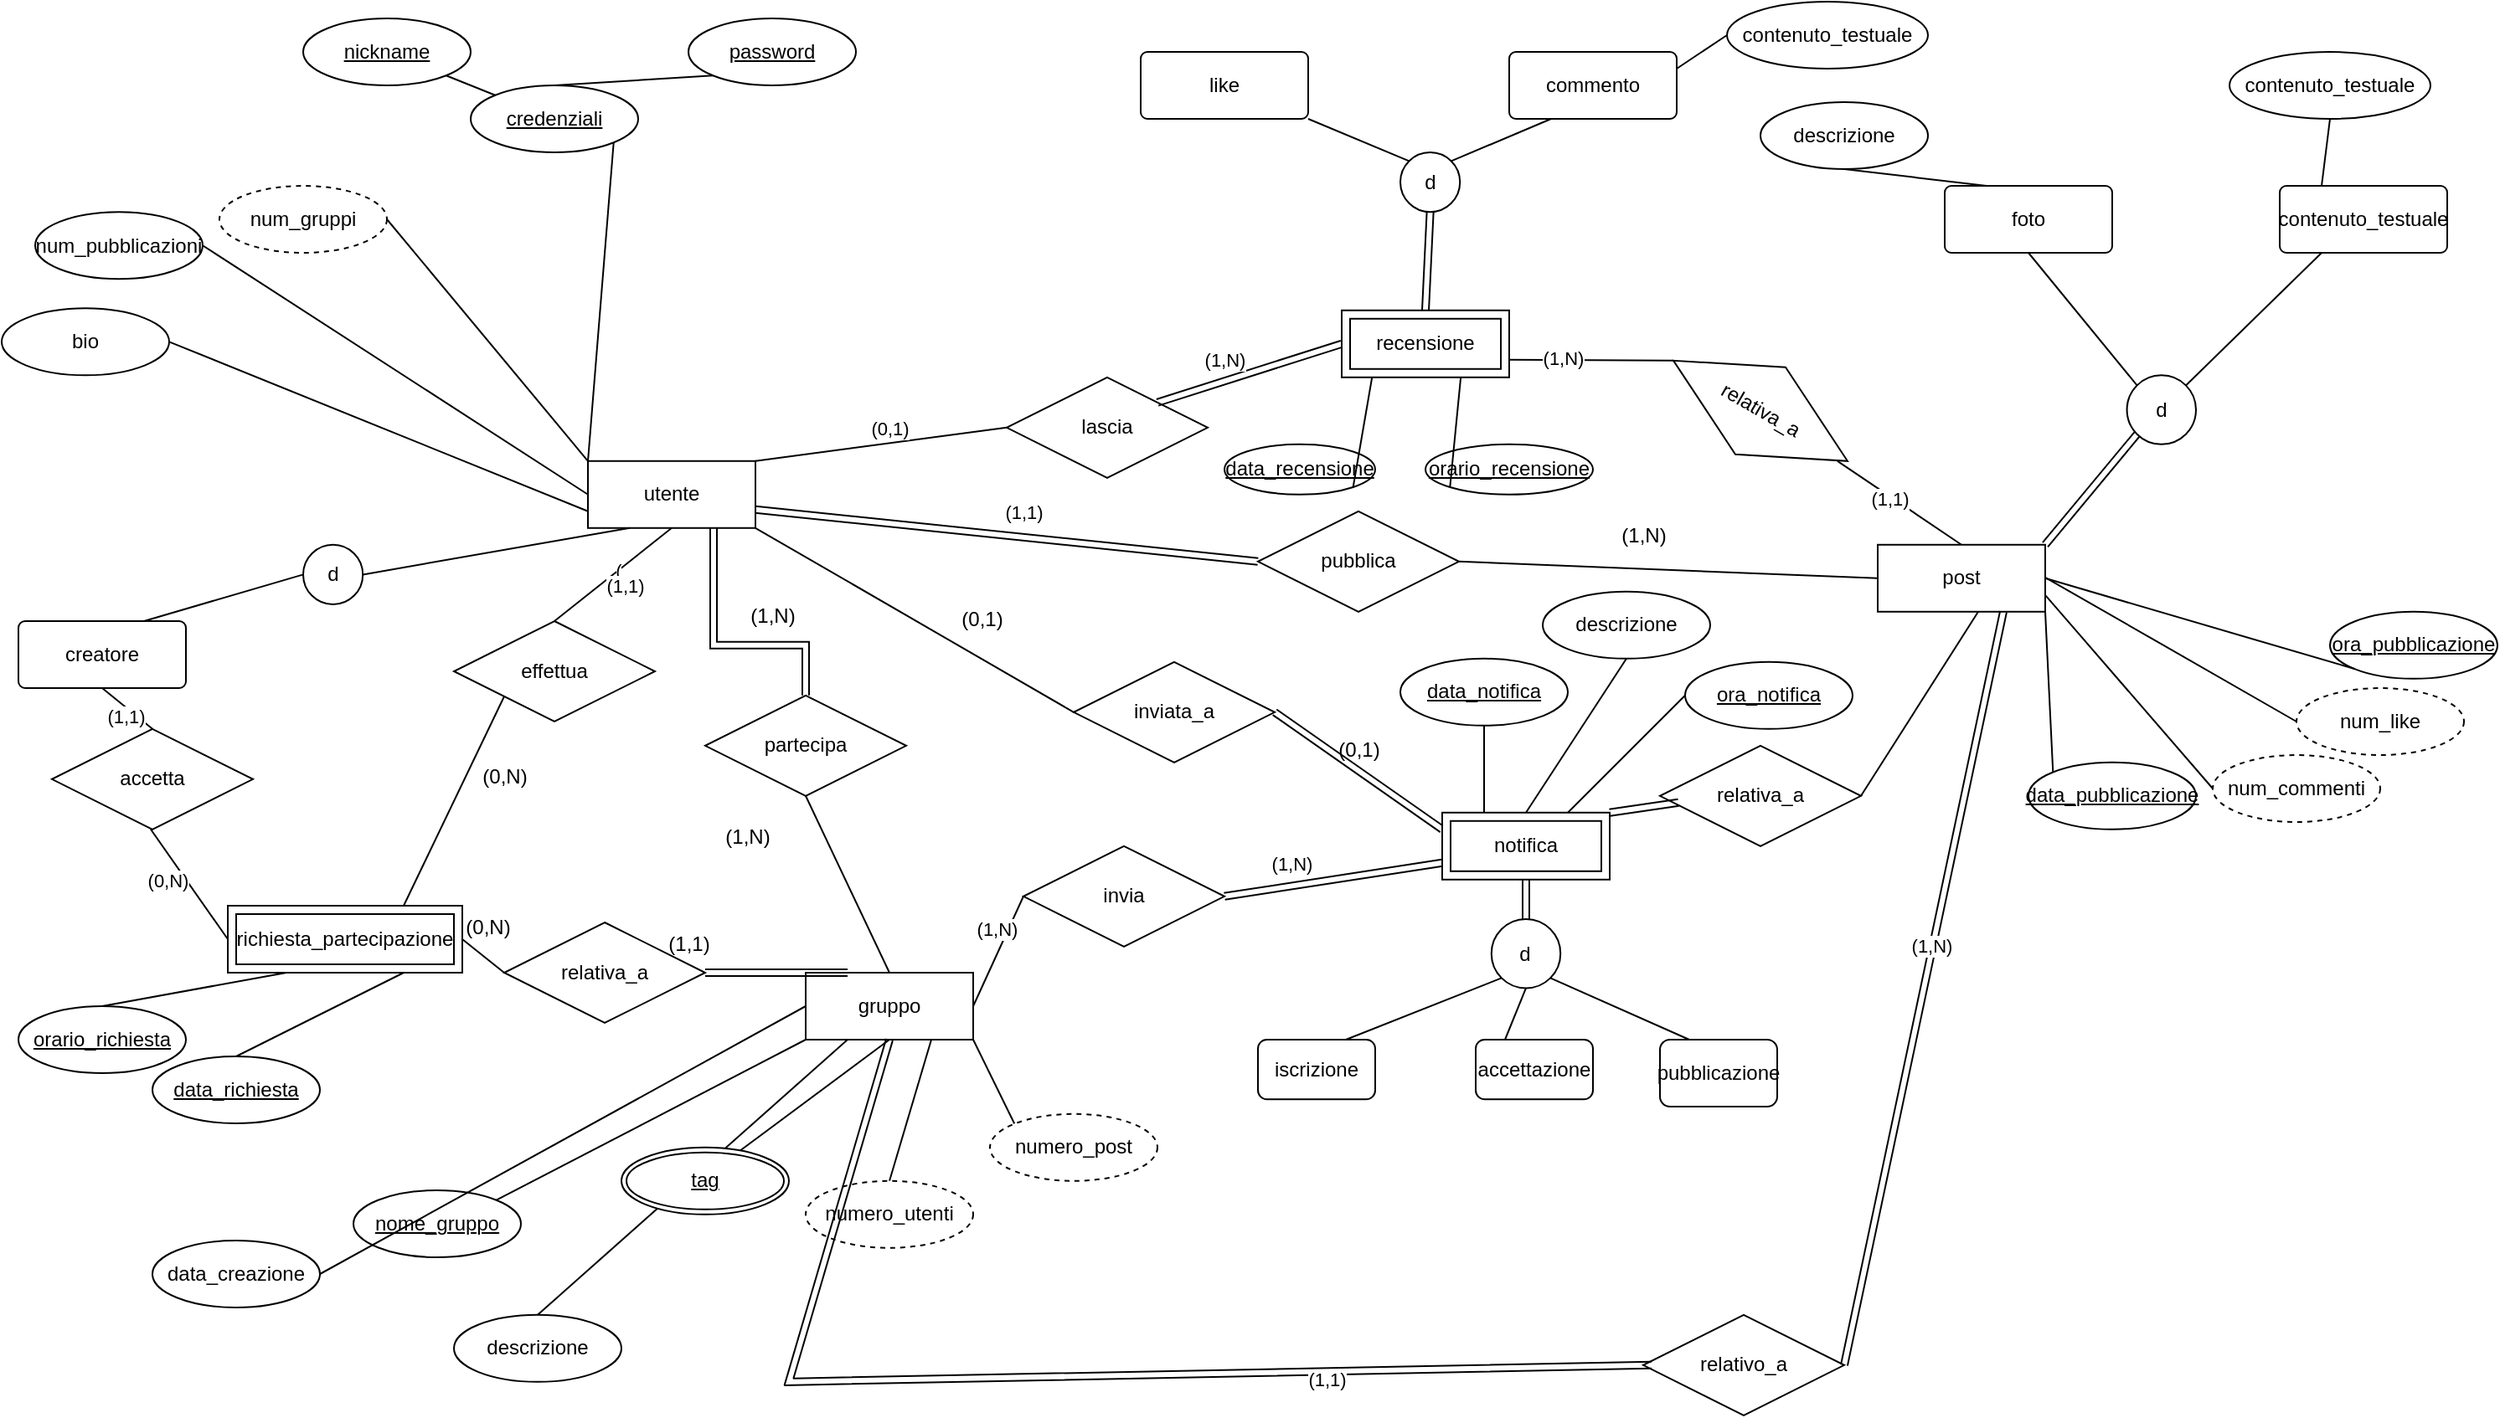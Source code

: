 <mxfile version="22.1.16" type="device">
  <diagram id="R2lEEEUBdFMjLlhIrx00" name="Page-1">
    <mxGraphModel dx="862" dy="506" grid="1" gridSize="10" guides="1" tooltips="1" connect="1" arrows="1" fold="1" page="1" pageScale="1" pageWidth="850" pageHeight="1100" math="0" shadow="0" extFonts="Permanent Marker^https://fonts.googleapis.com/css?family=Permanent+Marker">
      <root>
        <mxCell id="0" />
        <mxCell id="1" parent="0" />
        <mxCell id="KayYWZ8XLClYaG1VSIAU-1" value="utente" style="whiteSpace=wrap;html=1;align=center;" parent="1" vertex="1">
          <mxGeometry x="560" y="294.39" width="100" height="40" as="geometry" />
        </mxCell>
        <mxCell id="KayYWZ8XLClYaG1VSIAU-3" value="gruppo" style="whiteSpace=wrap;html=1;align=center;" parent="1" vertex="1">
          <mxGeometry x="690" y="600" width="100" height="40" as="geometry" />
        </mxCell>
        <mxCell id="KayYWZ8XLClYaG1VSIAU-7" value="&lt;u&gt;password&lt;/u&gt;" style="ellipse;whiteSpace=wrap;html=1;align=center;" parent="1" vertex="1">
          <mxGeometry x="620" y="30" width="100" height="40" as="geometry" />
        </mxCell>
        <mxCell id="KayYWZ8XLClYaG1VSIAU-8" value="credenziali" style="ellipse;whiteSpace=wrap;html=1;align=center;fontStyle=4;" parent="1" vertex="1">
          <mxGeometry x="490" y="70.0" width="100" height="40" as="geometry" />
        </mxCell>
        <mxCell id="KayYWZ8XLClYaG1VSIAU-9" value="&lt;u&gt;nickname&lt;/u&gt;" style="ellipse;whiteSpace=wrap;html=1;align=center;" parent="1" vertex="1">
          <mxGeometry x="390" y="30" width="100" height="40" as="geometry" />
        </mxCell>
        <mxCell id="KayYWZ8XLClYaG1VSIAU-10" value="bio" style="ellipse;whiteSpace=wrap;html=1;align=center;" parent="1" vertex="1">
          <mxGeometry x="210" y="203.17" width="100" height="40" as="geometry" />
        </mxCell>
        <mxCell id="KayYWZ8XLClYaG1VSIAU-11" value="num_pubblicazioni" style="ellipse;whiteSpace=wrap;html=1;align=center;" parent="1" vertex="1">
          <mxGeometry x="230" y="145.61" width="100" height="40" as="geometry" />
        </mxCell>
        <mxCell id="KayYWZ8XLClYaG1VSIAU-17" value="" style="endArrow=none;html=1;rounded=0;entryX=0;entryY=0.75;entryDx=0;entryDy=0;exitX=1;exitY=0.5;exitDx=0;exitDy=0;" parent="1" source="KayYWZ8XLClYaG1VSIAU-10" target="KayYWZ8XLClYaG1VSIAU-1" edge="1">
          <mxGeometry relative="1" as="geometry">
            <mxPoint x="440" y="354.39" as="sourcePoint" />
            <mxPoint x="600" y="354.39" as="targetPoint" />
          </mxGeometry>
        </mxCell>
        <mxCell id="KayYWZ8XLClYaG1VSIAU-18" value="" style="endArrow=none;html=1;rounded=0;entryX=0;entryY=0.5;entryDx=0;entryDy=0;exitX=1;exitY=0.5;exitDx=0;exitDy=0;" parent="1" source="KayYWZ8XLClYaG1VSIAU-11" target="KayYWZ8XLClYaG1VSIAU-1" edge="1">
          <mxGeometry relative="1" as="geometry">
            <mxPoint x="450" y="323.39" as="sourcePoint" />
            <mxPoint x="590" y="323.39" as="targetPoint" />
          </mxGeometry>
        </mxCell>
        <mxCell id="KayYWZ8XLClYaG1VSIAU-20" value="" style="endArrow=none;html=1;rounded=0;entryX=0;entryY=0;entryDx=0;entryDy=0;exitX=1;exitY=1;exitDx=0;exitDy=0;" parent="1" source="KayYWZ8XLClYaG1VSIAU-8" target="KayYWZ8XLClYaG1VSIAU-1" edge="1">
          <mxGeometry relative="1" as="geometry">
            <mxPoint x="560" y="244.39" as="sourcePoint" />
            <mxPoint x="720" y="244.39" as="targetPoint" />
          </mxGeometry>
        </mxCell>
        <mxCell id="KayYWZ8XLClYaG1VSIAU-21" value="" style="endArrow=none;html=1;rounded=0;exitX=1;exitY=1;exitDx=0;exitDy=0;entryX=0;entryY=0;entryDx=0;entryDy=0;" parent="1" source="KayYWZ8XLClYaG1VSIAU-9" target="KayYWZ8XLClYaG1VSIAU-8" edge="1">
          <mxGeometry relative="1" as="geometry">
            <mxPoint x="330" y="238.78" as="sourcePoint" />
            <mxPoint x="420" y="268.78" as="targetPoint" />
          </mxGeometry>
        </mxCell>
        <mxCell id="KayYWZ8XLClYaG1VSIAU-22" value="" style="endArrow=none;html=1;rounded=0;entryX=0;entryY=1;entryDx=0;entryDy=0;exitX=0.5;exitY=0;exitDx=0;exitDy=0;" parent="1" source="KayYWZ8XLClYaG1VSIAU-8" target="KayYWZ8XLClYaG1VSIAU-7" edge="1">
          <mxGeometry relative="1" as="geometry">
            <mxPoint x="450" y="268.78" as="sourcePoint" />
            <mxPoint x="404.645" y="232.922" as="targetPoint" />
          </mxGeometry>
        </mxCell>
        <mxCell id="KayYWZ8XLClYaG1VSIAU-23" value="num_gruppi" style="ellipse;whiteSpace=wrap;html=1;align=center;dashed=1;" parent="1" vertex="1">
          <mxGeometry x="340" y="130.0" width="100" height="40" as="geometry" />
        </mxCell>
        <mxCell id="KayYWZ8XLClYaG1VSIAU-24" value="" style="endArrow=none;html=1;rounded=0;entryX=0;entryY=0;entryDx=0;entryDy=0;exitX=1;exitY=0.5;exitDx=0;exitDy=0;" parent="1" source="KayYWZ8XLClYaG1VSIAU-23" target="KayYWZ8XLClYaG1VSIAU-1" edge="1">
          <mxGeometry relative="1" as="geometry">
            <mxPoint x="380" y="294.39" as="sourcePoint" />
            <mxPoint x="540" y="294.39" as="targetPoint" />
          </mxGeometry>
        </mxCell>
        <mxCell id="KayYWZ8XLClYaG1VSIAU-28" style="edgeStyle=orthogonalEdgeStyle;shape=link;rounded=0;orthogonalLoop=1;jettySize=auto;html=1;exitX=0.5;exitY=0;exitDx=0;exitDy=0;entryX=0.75;entryY=1;entryDx=0;entryDy=0;" parent="1" source="KayYWZ8XLClYaG1VSIAU-25" target="KayYWZ8XLClYaG1VSIAU-1" edge="1">
          <mxGeometry relative="1" as="geometry">
            <Array as="points">
              <mxPoint x="635" y="404.39" />
            </Array>
          </mxGeometry>
        </mxCell>
        <mxCell id="KayYWZ8XLClYaG1VSIAU-25" value="partecipa" style="shape=rhombus;perimeter=rhombusPerimeter;whiteSpace=wrap;html=1;align=center;" parent="1" vertex="1">
          <mxGeometry x="630" y="434.39" width="120" height="60" as="geometry" />
        </mxCell>
        <mxCell id="KayYWZ8XLClYaG1VSIAU-27" value="" style="endArrow=none;html=1;rounded=0;exitX=0.5;exitY=0;exitDx=0;exitDy=0;entryX=0.5;entryY=1;entryDx=0;entryDy=0;" parent="1" source="KayYWZ8XLClYaG1VSIAU-3" target="KayYWZ8XLClYaG1VSIAU-25" edge="1">
          <mxGeometry relative="1" as="geometry">
            <mxPoint x="675" y="373.89" as="sourcePoint" />
            <mxPoint x="835" y="373.89" as="targetPoint" />
          </mxGeometry>
        </mxCell>
        <mxCell id="KayYWZ8XLClYaG1VSIAU-34" value="lascia" style="shape=rhombus;perimeter=rhombusPerimeter;whiteSpace=wrap;html=1;align=center;" parent="1" vertex="1">
          <mxGeometry x="810" y="244.39" width="120" height="60" as="geometry" />
        </mxCell>
        <mxCell id="KayYWZ8XLClYaG1VSIAU-35" value="" style="endArrow=none;html=1;rounded=0;shape=link;entryX=0;entryY=0.75;entryDx=0;entryDy=0;exitX=1;exitY=0;exitDx=0;exitDy=0;" parent="1" source="KayYWZ8XLClYaG1VSIAU-34" edge="1">
          <mxGeometry relative="1" as="geometry">
            <mxPoint x="870" y="223.89" as="sourcePoint" />
            <mxPoint x="1010" y="224.39" as="targetPoint" />
          </mxGeometry>
        </mxCell>
        <mxCell id="KayYWZ8XLClYaG1VSIAU-129" value="(1,N)" style="edgeLabel;html=1;align=center;verticalAlign=middle;resizable=0;points=[];" parent="KayYWZ8XLClYaG1VSIAU-35" vertex="1" connectable="0">
          <mxGeometry x="-0.058" y="3" relative="1" as="geometry">
            <mxPoint x="-11" y="-6" as="offset" />
          </mxGeometry>
        </mxCell>
        <mxCell id="KayYWZ8XLClYaG1VSIAU-36" value="" style="endArrow=none;html=1;rounded=0;exitX=1;exitY=0;exitDx=0;exitDy=0;entryX=0;entryY=0.5;entryDx=0;entryDy=0;" parent="1" source="KayYWZ8XLClYaG1VSIAU-1" target="KayYWZ8XLClYaG1VSIAU-34" edge="1">
          <mxGeometry relative="1" as="geometry">
            <mxPoint x="640" y="263.89" as="sourcePoint" />
            <mxPoint x="800" y="263.89" as="targetPoint" />
          </mxGeometry>
        </mxCell>
        <mxCell id="KayYWZ8XLClYaG1VSIAU-128" value="(0,1)" style="edgeLabel;html=1;align=center;verticalAlign=middle;resizable=0;points=[];" parent="KayYWZ8XLClYaG1VSIAU-36" vertex="1" connectable="0">
          <mxGeometry x="0.051" y="7" relative="1" as="geometry">
            <mxPoint x="2" y="-2" as="offset" />
          </mxGeometry>
        </mxCell>
        <mxCell id="KayYWZ8XLClYaG1VSIAU-37" style="edgeStyle=orthogonalEdgeStyle;shape=link;rounded=0;orthogonalLoop=1;jettySize=auto;html=1;exitX=0.5;exitY=1;exitDx=0;exitDy=0;" parent="1" edge="1">
          <mxGeometry relative="1" as="geometry">
            <mxPoint x="1430" y="374.39" as="sourcePoint" />
            <mxPoint x="1430" y="374.39" as="targetPoint" />
          </mxGeometry>
        </mxCell>
        <mxCell id="KayYWZ8XLClYaG1VSIAU-38" value="&lt;u&gt;data_recensione&lt;/u&gt;" style="ellipse;whiteSpace=wrap;html=1;align=center;" parent="1" vertex="1">
          <mxGeometry x="940" y="284.39" width="90" height="30" as="geometry" />
        </mxCell>
        <mxCell id="KayYWZ8XLClYaG1VSIAU-39" value="&lt;u&gt;orario_recensione&lt;/u&gt;" style="ellipse;whiteSpace=wrap;html=1;align=center;" parent="1" vertex="1">
          <mxGeometry x="1060" y="284.39" width="100" height="30" as="geometry" />
        </mxCell>
        <mxCell id="KayYWZ8XLClYaG1VSIAU-40" value="" style="endArrow=none;html=1;rounded=0;exitX=1;exitY=1;exitDx=0;exitDy=0;entryX=0.25;entryY=0;entryDx=0;entryDy=0;" parent="1" source="KayYWZ8XLClYaG1VSIAU-38" target="KayYWZ8XLClYaG1VSIAU-48" edge="1">
          <mxGeometry relative="1" as="geometry">
            <mxPoint x="996.82" y="169.997" as="sourcePoint" />
            <mxPoint x="1035" y="194.39" as="targetPoint" />
          </mxGeometry>
        </mxCell>
        <mxCell id="KayYWZ8XLClYaG1VSIAU-41" value="" style="endArrow=none;html=1;rounded=0;entryX=0;entryY=1;entryDx=0;entryDy=0;exitX=0.75;exitY=0;exitDx=0;exitDy=0;" parent="1" source="KayYWZ8XLClYaG1VSIAU-48" target="KayYWZ8XLClYaG1VSIAU-39" edge="1">
          <mxGeometry relative="1" as="geometry">
            <mxPoint x="1060" y="194.39" as="sourcePoint" />
            <mxPoint x="1094.645" y="169.997" as="targetPoint" />
          </mxGeometry>
        </mxCell>
        <mxCell id="KayYWZ8XLClYaG1VSIAU-43" value="relativa_a" style="shape=rhombus;perimeter=rhombusPerimeter;whiteSpace=wrap;html=1;align=center;rotation=30;" parent="1" vertex="1">
          <mxGeometry x="1200" y="234.39" width="120" height="60" as="geometry" />
        </mxCell>
        <mxCell id="KayYWZ8XLClYaG1VSIAU-46" value="" style="endArrow=none;html=1;rounded=0;entryX=0;entryY=0.5;entryDx=0;entryDy=0;" parent="1" target="KayYWZ8XLClYaG1VSIAU-43" edge="1">
          <mxGeometry relative="1" as="geometry">
            <mxPoint x="1110" y="233.89" as="sourcePoint" />
            <mxPoint x="1270" y="233.89" as="targetPoint" />
          </mxGeometry>
        </mxCell>
        <mxCell id="KayYWZ8XLClYaG1VSIAU-130" value="(1,N)" style="edgeLabel;html=1;align=center;verticalAlign=middle;resizable=0;points=[];" parent="KayYWZ8XLClYaG1VSIAU-46" vertex="1" connectable="0">
          <mxGeometry x="-0.347" y="1" relative="1" as="geometry">
            <mxPoint as="offset" />
          </mxGeometry>
        </mxCell>
        <mxCell id="KayYWZ8XLClYaG1VSIAU-47" value="" style="endArrow=none;html=1;rounded=0;entryX=0;entryY=0.25;entryDx=0;entryDy=0;exitX=0.957;exitY=0.55;exitDx=0;exitDy=0;exitPerimeter=0;" parent="1" source="KayYWZ8XLClYaG1VSIAU-43" edge="1">
          <mxGeometry relative="1" as="geometry">
            <mxPoint x="1260" y="333.39" as="sourcePoint" />
            <mxPoint x="1380" y="344.39" as="targetPoint" />
          </mxGeometry>
        </mxCell>
        <mxCell id="KayYWZ8XLClYaG1VSIAU-131" value="(1,1)" style="edgeLabel;html=1;align=center;verticalAlign=middle;resizable=0;points=[];" parent="KayYWZ8XLClYaG1VSIAU-47" vertex="1" connectable="0">
          <mxGeometry x="-0.137" y="-2" relative="1" as="geometry">
            <mxPoint y="-1" as="offset" />
          </mxGeometry>
        </mxCell>
        <mxCell id="KayYWZ8XLClYaG1VSIAU-48" value="recensione" style="shape=ext;margin=3;double=1;whiteSpace=wrap;html=1;align=center;" parent="1" vertex="1">
          <mxGeometry x="1010" y="204.39" width="100" height="40" as="geometry" />
        </mxCell>
        <mxCell id="KayYWZ8XLClYaG1VSIAU-50" value="pubblica" style="shape=rhombus;perimeter=rhombusPerimeter;whiteSpace=wrap;html=1;align=center;" parent="1" vertex="1">
          <mxGeometry x="960" y="324.39" width="120" height="60" as="geometry" />
        </mxCell>
        <mxCell id="KayYWZ8XLClYaG1VSIAU-51" value="" style="endArrow=none;html=1;rounded=0;entryX=0;entryY=0.5;entryDx=0;entryDy=0;shape=link;" parent="1" target="KayYWZ8XLClYaG1VSIAU-50" edge="1">
          <mxGeometry relative="1" as="geometry">
            <mxPoint x="660" y="323.39" as="sourcePoint" />
            <mxPoint x="820" y="323.39" as="targetPoint" />
          </mxGeometry>
        </mxCell>
        <mxCell id="KayYWZ8XLClYaG1VSIAU-121" value="(1,1)" style="edgeLabel;html=1;align=center;verticalAlign=middle;resizable=0;points=[];" parent="KayYWZ8XLClYaG1VSIAU-51" vertex="1" connectable="0">
          <mxGeometry x="-0.034" y="1" relative="1" as="geometry">
            <mxPoint x="15" y="-13" as="offset" />
          </mxGeometry>
        </mxCell>
        <mxCell id="KayYWZ8XLClYaG1VSIAU-53" value="inviata_a" style="shape=rhombus;perimeter=rhombusPerimeter;whiteSpace=wrap;html=1;align=center;" parent="1" vertex="1">
          <mxGeometry x="850" y="414.39" width="120" height="60" as="geometry" />
        </mxCell>
        <mxCell id="KayYWZ8XLClYaG1VSIAU-54" value="" style="endArrow=none;html=1;rounded=0;entryX=0;entryY=0.25;entryDx=0;entryDy=0;exitX=1;exitY=0.5;exitDx=0;exitDy=0;shape=link;" parent="1" source="KayYWZ8XLClYaG1VSIAU-53" edge="1">
          <mxGeometry relative="1" as="geometry">
            <mxPoint x="960" y="443.89" as="sourcePoint" />
            <mxPoint x="1070" y="514.39" as="targetPoint" />
          </mxGeometry>
        </mxCell>
        <mxCell id="KayYWZ8XLClYaG1VSIAU-55" value="" style="endArrow=none;html=1;rounded=0;entryX=0;entryY=0.5;entryDx=0;entryDy=0;exitX=1;exitY=1;exitDx=0;exitDy=0;" parent="1" source="KayYWZ8XLClYaG1VSIAU-1" target="KayYWZ8XLClYaG1VSIAU-53" edge="1">
          <mxGeometry relative="1" as="geometry">
            <mxPoint x="715" y="383.39" as="sourcePoint" />
            <mxPoint x="875" y="383.39" as="targetPoint" />
          </mxGeometry>
        </mxCell>
        <mxCell id="KayYWZ8XLClYaG1VSIAU-56" value="invia" style="shape=rhombus;perimeter=rhombusPerimeter;whiteSpace=wrap;html=1;align=center;" parent="1" vertex="1">
          <mxGeometry x="820" y="524.39" width="120" height="60" as="geometry" />
        </mxCell>
        <mxCell id="KayYWZ8XLClYaG1VSIAU-57" value="" style="endArrow=none;html=1;rounded=0;entryX=0;entryY=0.5;entryDx=0;entryDy=0;exitX=1;exitY=0.5;exitDx=0;exitDy=0;" parent="1" source="KayYWZ8XLClYaG1VSIAU-3" target="KayYWZ8XLClYaG1VSIAU-56" edge="1">
          <mxGeometry relative="1" as="geometry">
            <mxPoint x="710" y="573.89" as="sourcePoint" />
            <mxPoint x="870" y="573.89" as="targetPoint" />
          </mxGeometry>
        </mxCell>
        <mxCell id="KayYWZ8XLClYaG1VSIAU-116" value="(1,N)" style="edgeLabel;html=1;align=center;verticalAlign=middle;resizable=0;points=[];" parent="KayYWZ8XLClYaG1VSIAU-57" vertex="1" connectable="0">
          <mxGeometry x="0.164" relative="1" as="geometry">
            <mxPoint x="-4" y="-8" as="offset" />
          </mxGeometry>
        </mxCell>
        <mxCell id="KayYWZ8XLClYaG1VSIAU-58" value="" style="endArrow=none;html=1;rounded=0;exitX=1;exitY=0.5;exitDx=0;exitDy=0;shape=link;" parent="1" source="KayYWZ8XLClYaG1VSIAU-56" edge="1">
          <mxGeometry relative="1" as="geometry">
            <mxPoint x="910" y="534.39" as="sourcePoint" />
            <mxPoint x="1070" y="534.39" as="targetPoint" />
          </mxGeometry>
        </mxCell>
        <mxCell id="KayYWZ8XLClYaG1VSIAU-117" value="(1,N)" style="edgeLabel;html=1;align=center;verticalAlign=middle;resizable=0;points=[];" parent="KayYWZ8XLClYaG1VSIAU-58" vertex="1" connectable="0">
          <mxGeometry x="-0.22" y="-2" relative="1" as="geometry">
            <mxPoint x="-11" y="-14" as="offset" />
          </mxGeometry>
        </mxCell>
        <mxCell id="KayYWZ8XLClYaG1VSIAU-60" value="relativa_a" style="shape=rhombus;perimeter=rhombusPerimeter;whiteSpace=wrap;html=1;align=center;" parent="1" vertex="1">
          <mxGeometry x="1200" y="464.39" width="120" height="60" as="geometry" />
        </mxCell>
        <mxCell id="KayYWZ8XLClYaG1VSIAU-61" value="" style="endArrow=none;html=1;rounded=0;entryX=0.092;entryY=0.567;entryDx=0;entryDy=0;exitX=1;exitY=0;exitDx=0;exitDy=0;shape=link;entryPerimeter=0;" parent="1" target="KayYWZ8XLClYaG1VSIAU-60" edge="1">
          <mxGeometry relative="1" as="geometry">
            <mxPoint x="1170" y="504.39" as="sourcePoint" />
            <mxPoint x="1400" y="544.39" as="targetPoint" />
          </mxGeometry>
        </mxCell>
        <mxCell id="KayYWZ8XLClYaG1VSIAU-62" value="" style="endArrow=none;html=1;rounded=0;entryX=1;entryY=0.5;entryDx=0;entryDy=0;exitX=0.5;exitY=1;exitDx=0;exitDy=0;" parent="1" target="KayYWZ8XLClYaG1VSIAU-60" edge="1">
          <mxGeometry relative="1" as="geometry">
            <mxPoint x="1390" y="384.39" as="sourcePoint" />
            <mxPoint x="1150" y="384.39" as="targetPoint" />
          </mxGeometry>
        </mxCell>
        <mxCell id="KayYWZ8XLClYaG1VSIAU-63" value="&lt;u&gt;nome_gruppo&lt;/u&gt;" style="ellipse;whiteSpace=wrap;html=1;align=center;" parent="1" vertex="1">
          <mxGeometry x="420" y="730" width="100" height="40" as="geometry" />
        </mxCell>
        <mxCell id="KayYWZ8XLClYaG1VSIAU-64" value="descrizione" style="ellipse;whiteSpace=wrap;html=1;align=center;" parent="1" vertex="1">
          <mxGeometry x="480" y="804.39" width="100" height="40" as="geometry" />
        </mxCell>
        <mxCell id="KayYWZ8XLClYaG1VSIAU-67" value="" style="endArrow=none;html=1;rounded=0;exitX=1;exitY=0;exitDx=0;exitDy=0;entryX=0;entryY=1;entryDx=0;entryDy=0;" parent="1" source="KayYWZ8XLClYaG1VSIAU-63" target="KayYWZ8XLClYaG1VSIAU-3" edge="1">
          <mxGeometry relative="1" as="geometry">
            <mxPoint x="460" y="604.39" as="sourcePoint" />
            <mxPoint x="620" y="604.39" as="targetPoint" />
          </mxGeometry>
        </mxCell>
        <mxCell id="KayYWZ8XLClYaG1VSIAU-68" value="" style="endArrow=none;html=1;rounded=0;entryX=0.25;entryY=1;entryDx=0;entryDy=0;exitX=0.5;exitY=0;exitDx=0;exitDy=0;" parent="1" source="KayYWZ8XLClYaG1VSIAU-64" target="KayYWZ8XLClYaG1VSIAU-3" edge="1">
          <mxGeometry relative="1" as="geometry">
            <mxPoint x="610" y="634.39" as="sourcePoint" />
            <mxPoint x="770" y="634.39" as="targetPoint" />
          </mxGeometry>
        </mxCell>
        <mxCell id="KayYWZ8XLClYaG1VSIAU-70" value="" style="endArrow=none;html=1;rounded=0;exitX=0.5;exitY=1;exitDx=0;exitDy=0;entryX=0.5;entryY=0;entryDx=0;entryDy=0;" parent="1" source="KayYWZ8XLClYaG1VSIAU-3" edge="1">
          <mxGeometry relative="1" as="geometry">
            <mxPoint x="645" y="634.39" as="sourcePoint" />
            <mxPoint x="640" y="714.39" as="targetPoint" />
          </mxGeometry>
        </mxCell>
        <mxCell id="KayYWZ8XLClYaG1VSIAU-71" value="" style="endArrow=none;html=1;rounded=0;exitX=0.75;exitY=1;exitDx=0;exitDy=0;entryX=0.5;entryY=0;entryDx=0;entryDy=0;" parent="1" source="KayYWZ8XLClYaG1VSIAU-3" target="KayYWZ8XLClYaG1VSIAU-73" edge="1">
          <mxGeometry relative="1" as="geometry">
            <mxPoint x="660" y="644.39" as="sourcePoint" />
            <mxPoint x="755" y="714.39" as="targetPoint" />
            <Array as="points" />
          </mxGeometry>
        </mxCell>
        <mxCell id="KayYWZ8XLClYaG1VSIAU-72" value="&lt;u&gt;tag&lt;/u&gt;" style="ellipse;shape=doubleEllipse;margin=3;whiteSpace=wrap;html=1;align=center;" parent="1" vertex="1">
          <mxGeometry x="580" y="704.39" width="100" height="40" as="geometry" />
        </mxCell>
        <mxCell id="KayYWZ8XLClYaG1VSIAU-73" value="numero_utenti" style="ellipse;whiteSpace=wrap;html=1;align=center;dashed=1;" parent="1" vertex="1">
          <mxGeometry x="690" y="724.39" width="100" height="40" as="geometry" />
        </mxCell>
        <mxCell id="KayYWZ8XLClYaG1VSIAU-74" value="notifica" style="shape=ext;margin=3;double=1;whiteSpace=wrap;html=1;align=center;" parent="1" vertex="1">
          <mxGeometry x="1070" y="504.39" width="100" height="40" as="geometry" />
        </mxCell>
        <mxCell id="KayYWZ8XLClYaG1VSIAU-75" value="post" style="whiteSpace=wrap;html=1;align=center;" parent="1" vertex="1">
          <mxGeometry x="1330" y="344.39" width="100" height="40" as="geometry" />
        </mxCell>
        <mxCell id="KayYWZ8XLClYaG1VSIAU-76" value="data_creazione" style="ellipse;whiteSpace=wrap;html=1;align=center;" parent="1" vertex="1">
          <mxGeometry x="300" y="760" width="100" height="40" as="geometry" />
        </mxCell>
        <mxCell id="KayYWZ8XLClYaG1VSIAU-77" value="" style="endArrow=none;html=1;rounded=0;entryX=1;entryY=0.5;entryDx=0;entryDy=0;exitX=0;exitY=0.5;exitDx=0;exitDy=0;" parent="1" source="KayYWZ8XLClYaG1VSIAU-3" target="KayYWZ8XLClYaG1VSIAU-76" edge="1">
          <mxGeometry relative="1" as="geometry">
            <mxPoint x="680" y="664.39" as="sourcePoint" />
            <mxPoint x="840" y="664.39" as="targetPoint" />
          </mxGeometry>
        </mxCell>
        <mxCell id="KayYWZ8XLClYaG1VSIAU-79" value="" style="endArrow=none;html=1;rounded=0;entryX=0;entryY=0;entryDx=0;entryDy=0;exitX=1;exitY=1;exitDx=0;exitDy=0;" parent="1" source="KayYWZ8XLClYaG1VSIAU-3" target="KayYWZ8XLClYaG1VSIAU-80" edge="1">
          <mxGeometry relative="1" as="geometry">
            <mxPoint x="680" y="664.39" as="sourcePoint" />
            <mxPoint x="864.645" y="660.248" as="targetPoint" />
          </mxGeometry>
        </mxCell>
        <mxCell id="KayYWZ8XLClYaG1VSIAU-80" value="numero_post" style="ellipse;whiteSpace=wrap;html=1;align=center;dashed=1;" parent="1" vertex="1">
          <mxGeometry x="800" y="684.39" width="100" height="40" as="geometry" />
        </mxCell>
        <mxCell id="KayYWZ8XLClYaG1VSIAU-81" value="relativo_a" style="shape=rhombus;perimeter=rhombusPerimeter;whiteSpace=wrap;html=1;align=center;" parent="1" vertex="1">
          <mxGeometry x="1190" y="804.39" width="120" height="60" as="geometry" />
        </mxCell>
        <mxCell id="KayYWZ8XLClYaG1VSIAU-82" value="" style="endArrow=none;html=1;rounded=0;exitX=0.5;exitY=1;exitDx=0;exitDy=0;entryX=0;entryY=0.5;entryDx=0;entryDy=0;shape=link;" parent="1" source="KayYWZ8XLClYaG1VSIAU-3" edge="1">
          <mxGeometry relative="1" as="geometry">
            <mxPoint x="690" y="594.39" as="sourcePoint" />
            <mxPoint x="1195" y="834.39" as="targetPoint" />
            <Array as="points">
              <mxPoint x="680" y="844.39" />
            </Array>
          </mxGeometry>
        </mxCell>
        <mxCell id="KayYWZ8XLClYaG1VSIAU-133" value="(1,1)" style="edgeLabel;html=1;align=center;verticalAlign=middle;resizable=0;points=[];" parent="KayYWZ8XLClYaG1VSIAU-82" vertex="1" connectable="0">
          <mxGeometry x="0.467" y="-5" relative="1" as="geometry">
            <mxPoint as="offset" />
          </mxGeometry>
        </mxCell>
        <mxCell id="KayYWZ8XLClYaG1VSIAU-83" value="" style="endArrow=none;html=1;rounded=0;entryX=0.75;entryY=1;entryDx=0;entryDy=0;exitX=1;exitY=0.5;exitDx=0;exitDy=0;shape=link;" parent="1" source="KayYWZ8XLClYaG1VSIAU-81" target="KayYWZ8XLClYaG1VSIAU-75" edge="1">
          <mxGeometry relative="1" as="geometry">
            <mxPoint x="1300" y="813.89" as="sourcePoint" />
            <mxPoint x="1460" y="813.89" as="targetPoint" />
          </mxGeometry>
        </mxCell>
        <mxCell id="KayYWZ8XLClYaG1VSIAU-132" value="(1,N)" style="edgeLabel;html=1;align=center;verticalAlign=middle;resizable=0;points=[];" parent="KayYWZ8XLClYaG1VSIAU-83" vertex="1" connectable="0">
          <mxGeometry x="0.11" y="1" relative="1" as="geometry">
            <mxPoint as="offset" />
          </mxGeometry>
        </mxCell>
        <mxCell id="KayYWZ8XLClYaG1VSIAU-91" value="ora_pubblicazione" style="ellipse;whiteSpace=wrap;html=1;align=center;fontStyle=4" parent="1" vertex="1">
          <mxGeometry x="1600" y="384.39" width="100" height="40" as="geometry" />
        </mxCell>
        <mxCell id="KayYWZ8XLClYaG1VSIAU-92" value="" style="endArrow=none;html=1;rounded=0;exitX=1;exitY=0.5;exitDx=0;exitDy=0;entryX=0;entryY=1;entryDx=0;entryDy=0;" parent="1" source="KayYWZ8XLClYaG1VSIAU-75" target="KayYWZ8XLClYaG1VSIAU-91" edge="1">
          <mxGeometry relative="1" as="geometry">
            <mxPoint x="1310" y="274.39" as="sourcePoint" />
            <mxPoint x="1470" y="274.39" as="targetPoint" />
          </mxGeometry>
        </mxCell>
        <mxCell id="KayYWZ8XLClYaG1VSIAU-93" value="" style="endArrow=none;html=1;rounded=0;entryX=0;entryY=0.5;entryDx=0;entryDy=0;" parent="1" target="KayYWZ8XLClYaG1VSIAU-149" edge="1">
          <mxGeometry relative="1" as="geometry">
            <mxPoint x="1430" y="363.89" as="sourcePoint" />
            <mxPoint x="1514" y="316.39" as="targetPoint" />
          </mxGeometry>
        </mxCell>
        <mxCell id="KayYWZ8XLClYaG1VSIAU-94" value="" style="endArrow=none;html=1;rounded=0;exitX=1;exitY=0.75;exitDx=0;exitDy=0;entryX=0;entryY=0.5;entryDx=0;entryDy=0;" parent="1" source="KayYWZ8XLClYaG1VSIAU-75" target="KayYWZ8XLClYaG1VSIAU-148" edge="1">
          <mxGeometry relative="1" as="geometry">
            <mxPoint x="1475" y="434.39" as="sourcePoint" />
            <mxPoint x="1514.645" y="388.532" as="targetPoint" />
          </mxGeometry>
        </mxCell>
        <mxCell id="KayYWZ8XLClYaG1VSIAU-95" value="" style="endArrow=none;html=1;rounded=0;exitX=1;exitY=1;exitDx=0;exitDy=0;entryX=0;entryY=0;entryDx=0;entryDy=0;" parent="1" source="KayYWZ8XLClYaG1VSIAU-75" target="KayYWZ8XLClYaG1VSIAU-97" edge="1">
          <mxGeometry relative="1" as="geometry">
            <mxPoint x="1525" y="414.39" as="sourcePoint" />
            <mxPoint x="1494.645" y="430.248" as="targetPoint" />
          </mxGeometry>
        </mxCell>
        <mxCell id="KayYWZ8XLClYaG1VSIAU-97" value="data_pubblicazione" style="ellipse;whiteSpace=wrap;html=1;align=center;fontStyle=4" parent="1" vertex="1">
          <mxGeometry x="1420" y="474.39" width="100" height="40" as="geometry" />
        </mxCell>
        <mxCell id="KayYWZ8XLClYaG1VSIAU-99" value="&lt;u&gt;ora_notifica&lt;/u&gt;" style="ellipse;whiteSpace=wrap;html=1;align=center;" parent="1" vertex="1">
          <mxGeometry x="1215" y="414.39" width="100" height="40" as="geometry" />
        </mxCell>
        <mxCell id="KayYWZ8XLClYaG1VSIAU-100" value="data_notifica" style="ellipse;whiteSpace=wrap;html=1;align=center;fontStyle=4" parent="1" vertex="1">
          <mxGeometry x="1045" y="412.39" width="100" height="40" as="geometry" />
        </mxCell>
        <mxCell id="KayYWZ8XLClYaG1VSIAU-101" value="descrizione" style="ellipse;whiteSpace=wrap;html=1;align=center;" parent="1" vertex="1">
          <mxGeometry x="1130" y="372.39" width="100" height="40" as="geometry" />
        </mxCell>
        <mxCell id="KayYWZ8XLClYaG1VSIAU-102" value="" style="endArrow=none;html=1;rounded=0;entryX=0.5;entryY=1;entryDx=0;entryDy=0;exitX=0.25;exitY=0;exitDx=0;exitDy=0;" parent="1" source="KayYWZ8XLClYaG1VSIAU-74" target="KayYWZ8XLClYaG1VSIAU-100" edge="1">
          <mxGeometry relative="1" as="geometry">
            <mxPoint x="1140" y="524.39" as="sourcePoint" />
            <mxPoint x="1300" y="524.39" as="targetPoint" />
          </mxGeometry>
        </mxCell>
        <mxCell id="KayYWZ8XLClYaG1VSIAU-103" value="" style="endArrow=none;html=1;rounded=0;entryX=0.5;entryY=1;entryDx=0;entryDy=0;exitX=0.5;exitY=0;exitDx=0;exitDy=0;" parent="1" source="KayYWZ8XLClYaG1VSIAU-74" target="KayYWZ8XLClYaG1VSIAU-101" edge="1">
          <mxGeometry relative="1" as="geometry">
            <mxPoint x="1140" y="524.39" as="sourcePoint" />
            <mxPoint x="1300" y="524.39" as="targetPoint" />
          </mxGeometry>
        </mxCell>
        <mxCell id="KayYWZ8XLClYaG1VSIAU-104" value="" style="endArrow=none;html=1;rounded=0;entryX=0;entryY=0.5;entryDx=0;entryDy=0;exitX=0.75;exitY=0;exitDx=0;exitDy=0;" parent="1" source="KayYWZ8XLClYaG1VSIAU-74" target="KayYWZ8XLClYaG1VSIAU-99" edge="1">
          <mxGeometry relative="1" as="geometry">
            <mxPoint x="1140" y="524.39" as="sourcePoint" />
            <mxPoint x="1300" y="524.39" as="targetPoint" />
          </mxGeometry>
        </mxCell>
        <mxCell id="KayYWZ8XLClYaG1VSIAU-113" value="(1,N)" style="text;html=1;align=center;verticalAlign=middle;resizable=0;points=[];autosize=1;strokeColor=none;fillColor=none;" parent="1" vertex="1">
          <mxGeometry x="630" y="504.39" width="50" height="30" as="geometry" />
        </mxCell>
        <mxCell id="KayYWZ8XLClYaG1VSIAU-114" value="(1,N)" style="text;html=1;align=center;verticalAlign=middle;resizable=0;points=[];autosize=1;strokeColor=none;fillColor=none;" parent="1" vertex="1">
          <mxGeometry x="645" y="372.39" width="50" height="30" as="geometry" />
        </mxCell>
        <mxCell id="KayYWZ8XLClYaG1VSIAU-118" value="(0,1)" style="text;html=1;align=center;verticalAlign=middle;resizable=0;points=[];autosize=1;strokeColor=none;fillColor=none;" parent="1" vertex="1">
          <mxGeometry x="770" y="374.39" width="50" height="30" as="geometry" />
        </mxCell>
        <mxCell id="KayYWZ8XLClYaG1VSIAU-119" value="(0,1)" style="text;html=1;align=center;verticalAlign=middle;resizable=0;points=[];autosize=1;strokeColor=none;fillColor=none;" parent="1" vertex="1">
          <mxGeometry x="995" y="452.39" width="50" height="30" as="geometry" />
        </mxCell>
        <mxCell id="KayYWZ8XLClYaG1VSIAU-120" value="(1,N)" style="text;html=1;align=center;verticalAlign=middle;resizable=0;points=[];autosize=1;strokeColor=none;fillColor=none;" parent="1" vertex="1">
          <mxGeometry x="1165" y="324.39" width="50" height="30" as="geometry" />
        </mxCell>
        <mxCell id="KayYWZ8XLClYaG1VSIAU-122" value="" style="endArrow=none;html=1;rounded=0;entryX=0;entryY=0.5;entryDx=0;entryDy=0;exitX=1;exitY=0.5;exitDx=0;exitDy=0;" parent="1" source="KayYWZ8XLClYaG1VSIAU-50" target="KayYWZ8XLClYaG1VSIAU-75" edge="1">
          <mxGeometry relative="1" as="geometry">
            <mxPoint x="1080" y="354.39" as="sourcePoint" />
            <mxPoint x="1240" y="354.39" as="targetPoint" />
          </mxGeometry>
        </mxCell>
        <mxCell id="KayYWZ8XLClYaG1VSIAU-135" value="d" style="ellipse;whiteSpace=wrap;html=1;aspect=fixed;" parent="1" vertex="1">
          <mxGeometry x="390.0" y="344.39" width="35.61" height="35.61" as="geometry" />
        </mxCell>
        <mxCell id="KayYWZ8XLClYaG1VSIAU-137" value="" style="endArrow=none;html=1;rounded=0;entryX=1;entryY=0.5;entryDx=0;entryDy=0;exitX=0.25;exitY=1;exitDx=0;exitDy=0;" parent="1" source="KayYWZ8XLClYaG1VSIAU-1" target="KayYWZ8XLClYaG1VSIAU-135" edge="1">
          <mxGeometry relative="1" as="geometry">
            <mxPoint x="530" y="263.89" as="sourcePoint" />
            <mxPoint x="690" y="263.89" as="targetPoint" />
          </mxGeometry>
        </mxCell>
        <mxCell id="KayYWZ8XLClYaG1VSIAU-139" value="creatore" style="rounded=1;arcSize=10;whiteSpace=wrap;html=1;align=center;" parent="1" vertex="1">
          <mxGeometry x="220" y="390" width="100" height="40" as="geometry" />
        </mxCell>
        <mxCell id="KayYWZ8XLClYaG1VSIAU-140" value="" style="endArrow=none;html=1;rounded=0;exitX=0;exitY=0.5;exitDx=0;exitDy=0;entryX=0.75;entryY=0;entryDx=0;entryDy=0;" parent="1" source="KayYWZ8XLClYaG1VSIAU-135" target="KayYWZ8XLClYaG1VSIAU-139" edge="1">
          <mxGeometry relative="1" as="geometry">
            <mxPoint x="540" y="310" as="sourcePoint" />
            <mxPoint x="700" y="310" as="targetPoint" />
          </mxGeometry>
        </mxCell>
        <mxCell id="KayYWZ8XLClYaG1VSIAU-141" value="d" style="ellipse;whiteSpace=wrap;html=1;aspect=fixed;" parent="1" vertex="1">
          <mxGeometry x="1045" y="110.0" width="35.61" height="35.61" as="geometry" />
        </mxCell>
        <mxCell id="KayYWZ8XLClYaG1VSIAU-142" value="" style="endArrow=none;html=1;rounded=0;entryX=0.5;entryY=0;entryDx=0;entryDy=0;exitX=0.5;exitY=1;exitDx=0;exitDy=0;shape=link;" parent="1" source="KayYWZ8XLClYaG1VSIAU-141" target="KayYWZ8XLClYaG1VSIAU-48" edge="1">
          <mxGeometry relative="1" as="geometry">
            <mxPoint x="835" y="180" as="sourcePoint" />
            <mxPoint x="995" y="180" as="targetPoint" />
          </mxGeometry>
        </mxCell>
        <mxCell id="KayYWZ8XLClYaG1VSIAU-143" value="like" style="rounded=1;arcSize=10;whiteSpace=wrap;html=1;align=center;" parent="1" vertex="1">
          <mxGeometry x="890" y="50" width="100" height="40" as="geometry" />
        </mxCell>
        <mxCell id="KayYWZ8XLClYaG1VSIAU-144" value="commento" style="rounded=1;arcSize=10;whiteSpace=wrap;html=1;align=center;" parent="1" vertex="1">
          <mxGeometry x="1110" y="50" width="100" height="40" as="geometry" />
        </mxCell>
        <mxCell id="KayYWZ8XLClYaG1VSIAU-146" value="" style="endArrow=none;html=1;rounded=0;entryX=0;entryY=0;entryDx=0;entryDy=0;exitX=1;exitY=1;exitDx=0;exitDy=0;" parent="1" source="KayYWZ8XLClYaG1VSIAU-143" target="KayYWZ8XLClYaG1VSIAU-141" edge="1">
          <mxGeometry relative="1" as="geometry">
            <mxPoint x="880" y="110" as="sourcePoint" />
            <mxPoint x="1040" y="110" as="targetPoint" />
          </mxGeometry>
        </mxCell>
        <mxCell id="KayYWZ8XLClYaG1VSIAU-147" value="" style="endArrow=none;html=1;rounded=0;entryX=1;entryY=0;entryDx=0;entryDy=0;exitX=0.25;exitY=1;exitDx=0;exitDy=0;" parent="1" source="KayYWZ8XLClYaG1VSIAU-144" target="KayYWZ8XLClYaG1VSIAU-141" edge="1">
          <mxGeometry relative="1" as="geometry">
            <mxPoint x="880" y="110" as="sourcePoint" />
            <mxPoint x="1040" y="110" as="targetPoint" />
          </mxGeometry>
        </mxCell>
        <mxCell id="KayYWZ8XLClYaG1VSIAU-148" value="num_commenti" style="ellipse;whiteSpace=wrap;html=1;align=center;dashed=1;" parent="1" vertex="1">
          <mxGeometry x="1530" y="470" width="100" height="40" as="geometry" />
        </mxCell>
        <mxCell id="KayYWZ8XLClYaG1VSIAU-149" value="num_like" style="ellipse;whiteSpace=wrap;html=1;align=center;dashed=1;" parent="1" vertex="1">
          <mxGeometry x="1580" y="430" width="100" height="40" as="geometry" />
        </mxCell>
        <mxCell id="KayYWZ8XLClYaG1VSIAU-150" value="contenuto_testuale" style="ellipse;whiteSpace=wrap;html=1;align=center;" parent="1" vertex="1">
          <mxGeometry x="1240" y="20" width="120" height="40" as="geometry" />
        </mxCell>
        <mxCell id="KayYWZ8XLClYaG1VSIAU-151" value="" style="endArrow=none;html=1;rounded=0;exitX=1;exitY=0.25;exitDx=0;exitDy=0;entryX=0;entryY=0.5;entryDx=0;entryDy=0;" parent="1" source="KayYWZ8XLClYaG1VSIAU-144" target="KayYWZ8XLClYaG1VSIAU-150" edge="1">
          <mxGeometry relative="1" as="geometry">
            <mxPoint x="1100" y="70" as="sourcePoint" />
            <mxPoint x="1260" y="70" as="targetPoint" />
          </mxGeometry>
        </mxCell>
        <mxCell id="KayYWZ8XLClYaG1VSIAU-152" value="d" style="ellipse;whiteSpace=wrap;html=1;aspect=fixed;" parent="1" vertex="1">
          <mxGeometry x="1478.78" y="243.17" width="41.22" height="41.22" as="geometry" />
        </mxCell>
        <mxCell id="KayYWZ8XLClYaG1VSIAU-153" value="" style="endArrow=none;html=1;rounded=0;entryX=1;entryY=0;entryDx=0;entryDy=0;exitX=0;exitY=1;exitDx=0;exitDy=0;shape=link;" parent="1" source="KayYWZ8XLClYaG1VSIAU-152" target="KayYWZ8XLClYaG1VSIAU-75" edge="1">
          <mxGeometry relative="1" as="geometry">
            <mxPoint x="1300" y="360" as="sourcePoint" />
            <mxPoint x="1460" y="360" as="targetPoint" />
          </mxGeometry>
        </mxCell>
        <mxCell id="KayYWZ8XLClYaG1VSIAU-154" style="edgeStyle=none;rounded=0;orthogonalLoop=1;jettySize=auto;html=1;entryX=0;entryY=0;entryDx=0;entryDy=0;" parent="1" source="KayYWZ8XLClYaG1VSIAU-75" target="KayYWZ8XLClYaG1VSIAU-75" edge="1">
          <mxGeometry relative="1" as="geometry" />
        </mxCell>
        <mxCell id="KayYWZ8XLClYaG1VSIAU-155" value="foto" style="rounded=1;arcSize=10;whiteSpace=wrap;html=1;align=center;" parent="1" vertex="1">
          <mxGeometry x="1370" y="130" width="100" height="40" as="geometry" />
        </mxCell>
        <mxCell id="KayYWZ8XLClYaG1VSIAU-156" value="" style="endArrow=none;html=1;rounded=0;entryX=0;entryY=0;entryDx=0;entryDy=0;exitX=0.5;exitY=1;exitDx=0;exitDy=0;" parent="1" source="KayYWZ8XLClYaG1VSIAU-155" target="KayYWZ8XLClYaG1VSIAU-152" edge="1">
          <mxGeometry relative="1" as="geometry">
            <mxPoint x="1300" y="360" as="sourcePoint" />
            <mxPoint x="1460" y="360" as="targetPoint" />
          </mxGeometry>
        </mxCell>
        <mxCell id="KayYWZ8XLClYaG1VSIAU-158" value="contenuto_testuale" style="rounded=1;arcSize=10;whiteSpace=wrap;html=1;align=center;" parent="1" vertex="1">
          <mxGeometry x="1570" y="130" width="100" height="40" as="geometry" />
        </mxCell>
        <mxCell id="KayYWZ8XLClYaG1VSIAU-159" value="" style="endArrow=none;html=1;rounded=0;entryX=1;entryY=0;entryDx=0;entryDy=0;exitX=0.25;exitY=1;exitDx=0;exitDy=0;" parent="1" source="KayYWZ8XLClYaG1VSIAU-158" target="KayYWZ8XLClYaG1VSIAU-152" edge="1">
          <mxGeometry relative="1" as="geometry">
            <mxPoint x="1370" y="220" as="sourcePoint" />
            <mxPoint x="1530" y="220" as="targetPoint" />
          </mxGeometry>
        </mxCell>
        <mxCell id="KayYWZ8XLClYaG1VSIAU-160" value="descrizione" style="ellipse;whiteSpace=wrap;html=1;align=center;" parent="1" vertex="1">
          <mxGeometry x="1260" y="80" width="100" height="40" as="geometry" />
        </mxCell>
        <mxCell id="KayYWZ8XLClYaG1VSIAU-161" value="" style="endArrow=none;html=1;rounded=0;exitX=0.25;exitY=0;exitDx=0;exitDy=0;entryX=0.5;entryY=1;entryDx=0;entryDy=0;" parent="1" source="KayYWZ8XLClYaG1VSIAU-155" target="KayYWZ8XLClYaG1VSIAU-160" edge="1">
          <mxGeometry relative="1" as="geometry">
            <mxPoint x="1370" y="250" as="sourcePoint" />
            <mxPoint x="1530" y="250" as="targetPoint" />
          </mxGeometry>
        </mxCell>
        <mxCell id="KayYWZ8XLClYaG1VSIAU-162" value="contenuto_testuale" style="ellipse;whiteSpace=wrap;html=1;align=center;" parent="1" vertex="1">
          <mxGeometry x="1540" y="50" width="120" height="40" as="geometry" />
        </mxCell>
        <mxCell id="KayYWZ8XLClYaG1VSIAU-163" value="" style="endArrow=none;html=1;rounded=0;entryX=0.25;entryY=0;entryDx=0;entryDy=0;exitX=0.5;exitY=1;exitDx=0;exitDy=0;" parent="1" source="KayYWZ8XLClYaG1VSIAU-162" target="KayYWZ8XLClYaG1VSIAU-158" edge="1">
          <mxGeometry relative="1" as="geometry">
            <mxPoint x="1370" y="250" as="sourcePoint" />
            <mxPoint x="1530" y="250" as="targetPoint" />
          </mxGeometry>
        </mxCell>
        <mxCell id="KayYWZ8XLClYaG1VSIAU-165" value="richiesta_partecipazione" style="shape=ext;margin=3;double=1;whiteSpace=wrap;html=1;align=center;" parent="1" vertex="1">
          <mxGeometry x="345" y="560" width="140" height="40" as="geometry" />
        </mxCell>
        <mxCell id="KayYWZ8XLClYaG1VSIAU-166" value="accetta" style="shape=rhombus;perimeter=rhombusPerimeter;whiteSpace=wrap;html=1;align=center;" parent="1" vertex="1">
          <mxGeometry x="240" y="454.39" width="120" height="60" as="geometry" />
        </mxCell>
        <mxCell id="KayYWZ8XLClYaG1VSIAU-168" value="effettua" style="shape=rhombus;perimeter=rhombusPerimeter;whiteSpace=wrap;html=1;align=center;" parent="1" vertex="1">
          <mxGeometry x="480" y="390" width="120" height="60" as="geometry" />
        </mxCell>
        <mxCell id="KayYWZ8XLClYaG1VSIAU-169" value="" style="endArrow=none;html=1;rounded=0;entryX=0.5;entryY=1;entryDx=0;entryDy=0;exitX=0.5;exitY=0;exitDx=0;exitDy=0;" parent="1" source="KayYWZ8XLClYaG1VSIAU-168" target="KayYWZ8XLClYaG1VSIAU-1" edge="1">
          <mxGeometry relative="1" as="geometry">
            <mxPoint x="540" y="420" as="sourcePoint" />
            <mxPoint x="700" y="420" as="targetPoint" />
          </mxGeometry>
        </mxCell>
        <mxCell id="KayYWZ8XLClYaG1VSIAU-178" value="(" style="edgeLabel;html=1;align=center;verticalAlign=middle;resizable=0;points=[];" parent="KayYWZ8XLClYaG1VSIAU-169" vertex="1" connectable="0">
          <mxGeometry x="0.083" relative="1" as="geometry">
            <mxPoint as="offset" />
          </mxGeometry>
        </mxCell>
        <mxCell id="KayYWZ8XLClYaG1VSIAU-179" value="(1,1)" style="edgeLabel;html=1;align=center;verticalAlign=middle;resizable=0;points=[];" parent="KayYWZ8XLClYaG1VSIAU-169" vertex="1" connectable="0">
          <mxGeometry x="0.028" y="-10" relative="1" as="geometry">
            <mxPoint as="offset" />
          </mxGeometry>
        </mxCell>
        <mxCell id="KayYWZ8XLClYaG1VSIAU-170" value="" style="endArrow=none;html=1;rounded=0;exitX=0;exitY=1;exitDx=0;exitDy=0;entryX=0.75;entryY=0;entryDx=0;entryDy=0;" parent="1" source="KayYWZ8XLClYaG1VSIAU-168" target="KayYWZ8XLClYaG1VSIAU-165" edge="1">
          <mxGeometry relative="1" as="geometry">
            <mxPoint x="540" y="420" as="sourcePoint" />
            <mxPoint x="700" y="420" as="targetPoint" />
          </mxGeometry>
        </mxCell>
        <mxCell id="KayYWZ8XLClYaG1VSIAU-171" value="" style="endArrow=none;html=1;rounded=0;exitX=0;exitY=0.5;exitDx=0;exitDy=0;entryX=0.5;entryY=1;entryDx=0;entryDy=0;" parent="1" source="KayYWZ8XLClYaG1VSIAU-165" edge="1">
          <mxGeometry relative="1" as="geometry">
            <mxPoint x="349" y="544.39" as="sourcePoint" />
            <mxPoint x="299" y="514.39" as="targetPoint" />
          </mxGeometry>
        </mxCell>
        <mxCell id="KayYWZ8XLClYaG1VSIAU-182" value="(0,N)" style="edgeLabel;html=1;align=center;verticalAlign=middle;resizable=0;points=[];" parent="KayYWZ8XLClYaG1VSIAU-171" vertex="1" connectable="0">
          <mxGeometry x="0.407" relative="1" as="geometry">
            <mxPoint x="-4" y="11" as="offset" />
          </mxGeometry>
        </mxCell>
        <mxCell id="KayYWZ8XLClYaG1VSIAU-172" value="" style="endArrow=none;html=1;rounded=0;exitX=0.5;exitY=1;exitDx=0;exitDy=0;entryX=0.5;entryY=0;entryDx=0;entryDy=0;" parent="1" source="KayYWZ8XLClYaG1VSIAU-139" target="KayYWZ8XLClYaG1VSIAU-166" edge="1">
          <mxGeometry relative="1" as="geometry">
            <mxPoint x="540" y="420" as="sourcePoint" />
            <mxPoint x="700" y="420" as="targetPoint" />
          </mxGeometry>
        </mxCell>
        <mxCell id="KayYWZ8XLClYaG1VSIAU-181" value="(1,1)" style="edgeLabel;html=1;align=center;verticalAlign=middle;resizable=0;points=[];" parent="KayYWZ8XLClYaG1VSIAU-172" vertex="1" connectable="0">
          <mxGeometry x="0.084" y="-4" relative="1" as="geometry">
            <mxPoint as="offset" />
          </mxGeometry>
        </mxCell>
        <mxCell id="KayYWZ8XLClYaG1VSIAU-173" value="orario_richiesta" style="ellipse;whiteSpace=wrap;html=1;align=center;fontStyle=4" parent="1" vertex="1">
          <mxGeometry x="220" y="620" width="100" height="40" as="geometry" />
        </mxCell>
        <mxCell id="KayYWZ8XLClYaG1VSIAU-174" value="data_richiesta" style="ellipse;whiteSpace=wrap;html=1;align=center;fontStyle=4" parent="1" vertex="1">
          <mxGeometry x="300" y="650" width="100" height="40" as="geometry" />
        </mxCell>
        <mxCell id="KayYWZ8XLClYaG1VSIAU-175" value="" style="endArrow=none;html=1;rounded=0;exitX=0.5;exitY=0;exitDx=0;exitDy=0;entryX=0.75;entryY=1;entryDx=0;entryDy=0;" parent="1" source="KayYWZ8XLClYaG1VSIAU-174" target="KayYWZ8XLClYaG1VSIAU-165" edge="1">
          <mxGeometry relative="1" as="geometry">
            <mxPoint x="540" y="700" as="sourcePoint" />
            <mxPoint x="700" y="700" as="targetPoint" />
          </mxGeometry>
        </mxCell>
        <mxCell id="KayYWZ8XLClYaG1VSIAU-176" value="" style="endArrow=none;html=1;rounded=0;exitX=0.5;exitY=0;exitDx=0;exitDy=0;entryX=0.25;entryY=1;entryDx=0;entryDy=0;" parent="1" source="KayYWZ8XLClYaG1VSIAU-173" target="KayYWZ8XLClYaG1VSIAU-165" edge="1">
          <mxGeometry relative="1" as="geometry">
            <mxPoint x="540" y="700" as="sourcePoint" />
            <mxPoint x="700" y="700" as="targetPoint" />
          </mxGeometry>
        </mxCell>
        <mxCell id="KayYWZ8XLClYaG1VSIAU-180" value="(0,N)" style="text;html=1;align=center;verticalAlign=middle;resizable=0;points=[];autosize=1;strokeColor=none;fillColor=none;" parent="1" vertex="1">
          <mxGeometry x="485" y="468" width="50" height="30" as="geometry" />
        </mxCell>
        <mxCell id="KayYWZ8XLClYaG1VSIAU-183" value="relativa_a" style="shape=rhombus;perimeter=rhombusPerimeter;whiteSpace=wrap;html=1;align=center;" parent="1" vertex="1">
          <mxGeometry x="510" y="570" width="120" height="60" as="geometry" />
        </mxCell>
        <mxCell id="KayYWZ8XLClYaG1VSIAU-184" value="" style="endArrow=none;html=1;rounded=0;exitX=0;exitY=0.5;exitDx=0;exitDy=0;entryX=1;entryY=0.5;entryDx=0;entryDy=0;" parent="1" source="KayYWZ8XLClYaG1VSIAU-183" target="KayYWZ8XLClYaG1VSIAU-165" edge="1">
          <mxGeometry relative="1" as="geometry">
            <mxPoint x="590" y="510" as="sourcePoint" />
            <mxPoint x="750" y="510" as="targetPoint" />
          </mxGeometry>
        </mxCell>
        <mxCell id="KayYWZ8XLClYaG1VSIAU-185" value="" style="endArrow=none;html=1;rounded=0;entryX=1;entryY=0.5;entryDx=0;entryDy=0;exitX=0.25;exitY=0;exitDx=0;exitDy=0;shape=link;" parent="1" source="KayYWZ8XLClYaG1VSIAU-3" target="KayYWZ8XLClYaG1VSIAU-183" edge="1">
          <mxGeometry relative="1" as="geometry">
            <mxPoint x="590" y="510" as="sourcePoint" />
            <mxPoint x="750" y="510" as="targetPoint" />
          </mxGeometry>
        </mxCell>
        <mxCell id="KayYWZ8XLClYaG1VSIAU-186" value="(0,N)" style="text;html=1;align=center;verticalAlign=middle;resizable=0;points=[];autosize=1;strokeColor=none;fillColor=none;" parent="1" vertex="1">
          <mxGeometry x="475" y="558" width="50" height="30" as="geometry" />
        </mxCell>
        <mxCell id="KayYWZ8XLClYaG1VSIAU-187" value="(1,1)" style="text;html=1;align=center;verticalAlign=middle;resizable=0;points=[];autosize=1;strokeColor=none;fillColor=none;" parent="1" vertex="1">
          <mxGeometry x="595" y="568" width="50" height="30" as="geometry" />
        </mxCell>
        <mxCell id="L2wvslvrwQn2kC2j4qAq-1" value="iscrizione" style="rounded=1;whiteSpace=wrap;html=1;" vertex="1" parent="1">
          <mxGeometry x="960" y="640" width="70" height="35.61" as="geometry" />
        </mxCell>
        <mxCell id="L2wvslvrwQn2kC2j4qAq-2" value="accettazione" style="rounded=1;whiteSpace=wrap;html=1;" vertex="1" parent="1">
          <mxGeometry x="1090" y="640" width="70" height="35.61" as="geometry" />
        </mxCell>
        <mxCell id="L2wvslvrwQn2kC2j4qAq-3" value="pubblicazione" style="rounded=1;whiteSpace=wrap;html=1;" vertex="1" parent="1">
          <mxGeometry x="1200" y="640" width="70" height="40" as="geometry" />
        </mxCell>
        <mxCell id="L2wvslvrwQn2kC2j4qAq-6" value="d" style="ellipse;whiteSpace=wrap;html=1;aspect=fixed;" vertex="1" parent="1">
          <mxGeometry x="1099.39" y="568" width="41.22" height="41.22" as="geometry" />
        </mxCell>
        <mxCell id="L2wvslvrwQn2kC2j4qAq-8" value="" style="endArrow=none;html=1;rounded=0;exitX=0.25;exitY=0;exitDx=0;exitDy=0;entryX=1;entryY=1;entryDx=0;entryDy=0;" edge="1" parent="1" source="L2wvslvrwQn2kC2j4qAq-3" target="L2wvslvrwQn2kC2j4qAq-6">
          <mxGeometry relative="1" as="geometry">
            <mxPoint x="1290" y="610" as="sourcePoint" />
            <mxPoint x="1450" y="610" as="targetPoint" />
          </mxGeometry>
        </mxCell>
        <mxCell id="L2wvslvrwQn2kC2j4qAq-9" value="" style="endArrow=none;html=1;rounded=0;exitX=0.25;exitY=0;exitDx=0;exitDy=0;entryX=0.5;entryY=1;entryDx=0;entryDy=0;" edge="1" parent="1" source="L2wvslvrwQn2kC2j4qAq-2" target="L2wvslvrwQn2kC2j4qAq-6">
          <mxGeometry relative="1" as="geometry">
            <mxPoint x="1228" y="650" as="sourcePoint" />
            <mxPoint x="1145" y="613" as="targetPoint" />
          </mxGeometry>
        </mxCell>
        <mxCell id="L2wvslvrwQn2kC2j4qAq-10" value="" style="endArrow=none;html=1;rounded=0;exitX=0.75;exitY=0;exitDx=0;exitDy=0;entryX=0;entryY=1;entryDx=0;entryDy=0;" edge="1" parent="1" source="L2wvslvrwQn2kC2j4qAq-1" target="L2wvslvrwQn2kC2j4qAq-6">
          <mxGeometry relative="1" as="geometry">
            <mxPoint x="1118" y="650" as="sourcePoint" />
            <mxPoint x="1130" y="619" as="targetPoint" />
          </mxGeometry>
        </mxCell>
        <mxCell id="L2wvslvrwQn2kC2j4qAq-11" value="" style="endArrow=none;html=1;rounded=0;exitX=0.5;exitY=0;exitDx=0;exitDy=0;entryX=0.5;entryY=1;entryDx=0;entryDy=0;shape=link;" edge="1" parent="1" source="L2wvslvrwQn2kC2j4qAq-6" target="KayYWZ8XLClYaG1VSIAU-74">
          <mxGeometry relative="1" as="geometry">
            <mxPoint x="1290" y="610" as="sourcePoint" />
            <mxPoint x="1450" y="610" as="targetPoint" />
          </mxGeometry>
        </mxCell>
      </root>
    </mxGraphModel>
  </diagram>
</mxfile>
